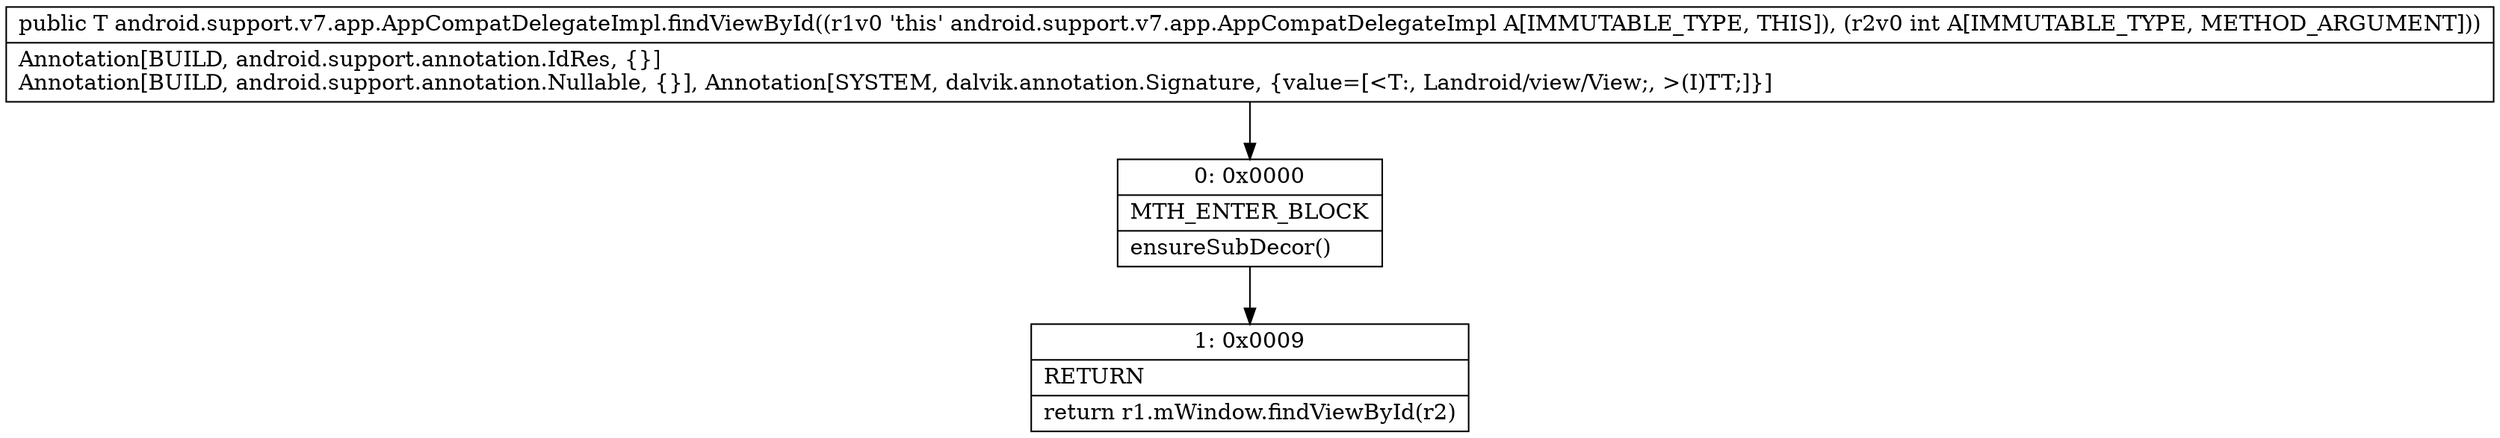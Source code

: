 digraph "CFG forandroid.support.v7.app.AppCompatDelegateImpl.findViewById(I)Landroid\/view\/View;" {
Node_0 [shape=record,label="{0\:\ 0x0000|MTH_ENTER_BLOCK\l|ensureSubDecor()\l}"];
Node_1 [shape=record,label="{1\:\ 0x0009|RETURN\l|return r1.mWindow.findViewById(r2)\l}"];
MethodNode[shape=record,label="{public T android.support.v7.app.AppCompatDelegateImpl.findViewById((r1v0 'this' android.support.v7.app.AppCompatDelegateImpl A[IMMUTABLE_TYPE, THIS]), (r2v0 int A[IMMUTABLE_TYPE, METHOD_ARGUMENT]))  | Annotation[BUILD, android.support.annotation.IdRes, \{\}]\lAnnotation[BUILD, android.support.annotation.Nullable, \{\}], Annotation[SYSTEM, dalvik.annotation.Signature, \{value=[\<T:, Landroid\/view\/View;, \>(I)TT;]\}]\l}"];
MethodNode -> Node_0;
Node_0 -> Node_1;
}

